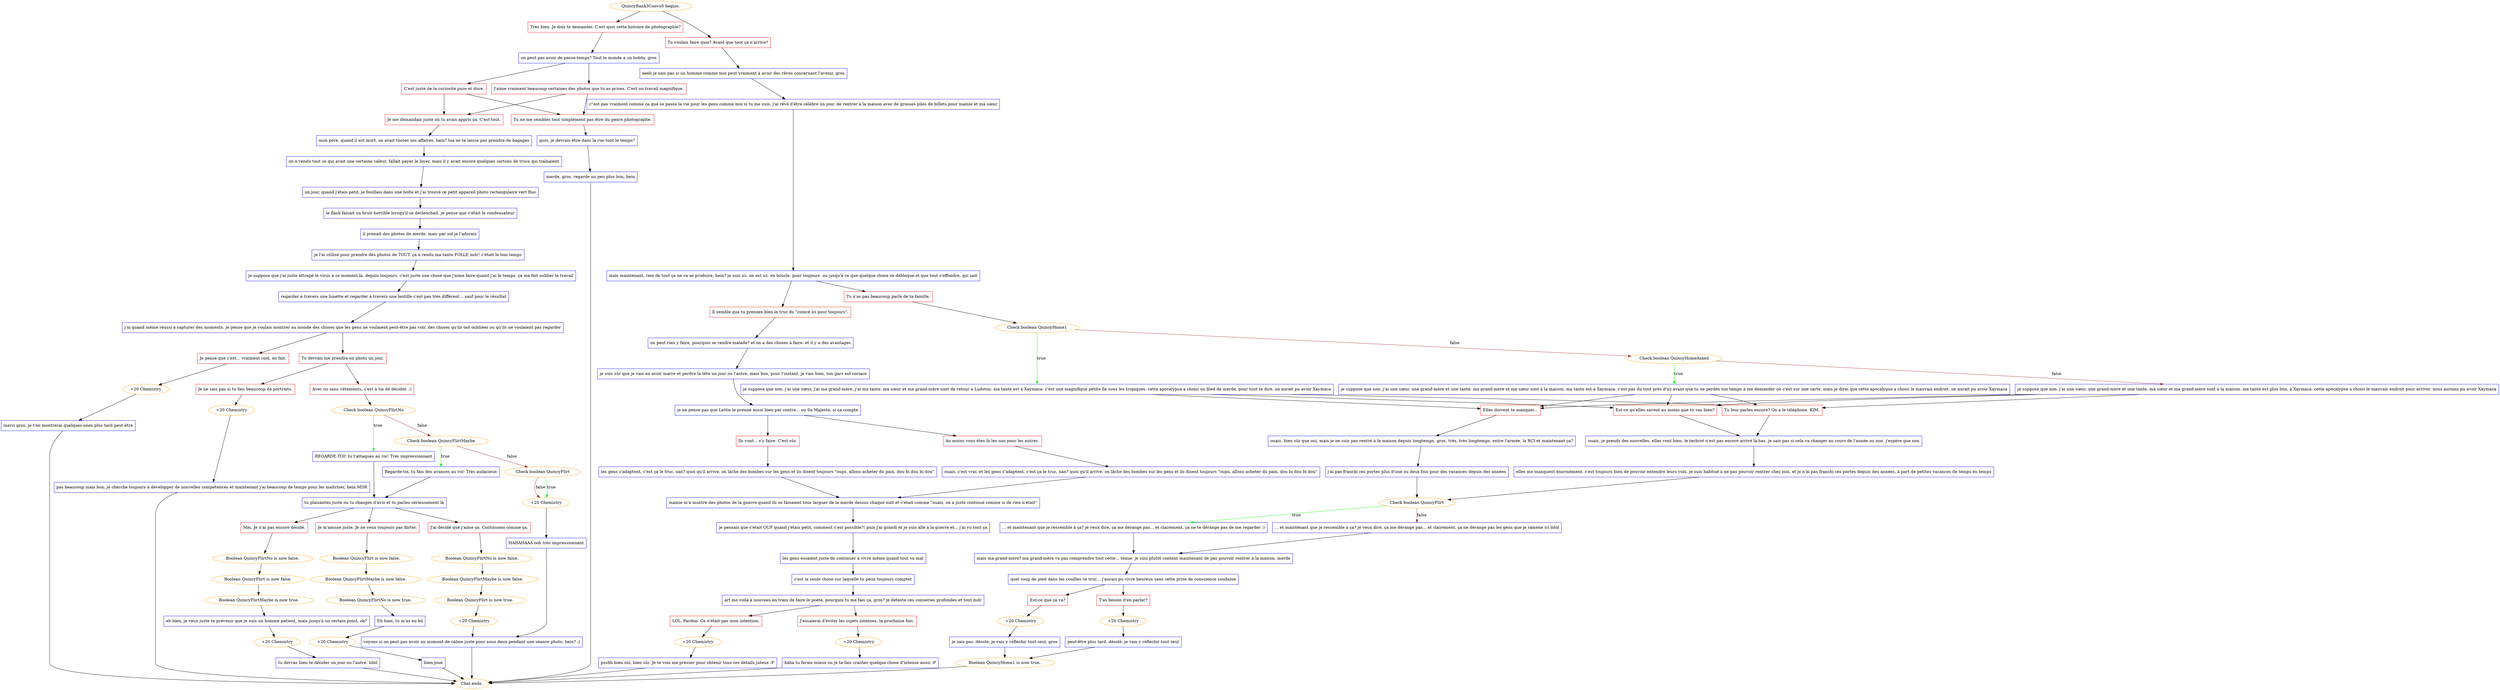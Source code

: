 digraph {
	"QuincyRank3Convo5 begins." [color=orange];
		"QuincyRank3Convo5 begins." -> j2280362561;
		"QuincyRank3Convo5 begins." -> j1264827398;
	j2280362561 [label="Très bien. Je dois te demander. C'est quoi cette histoire de photographie?",shape=box,color=red];
		j2280362561 -> j1352500231;
	j1264827398 [label="Tu voulais faire quoi? Avant que tout ça n'arrive?",shape=box,color=red];
		j1264827398 -> j1037259493;
	j1352500231 [label="on peut pas avoir de passe-temps? Tout le monde a un hobby, gros",shape=box,color=blue];
		j1352500231 -> j730249585;
		j1352500231 -> j186685004;
	j1037259493 [label="eeeh je sais pas si un homme comme moi peut vraiment à avoir des rêves concernant l'avenir, gros",shape=box,color=blue];
		j1037259493 -> j2881664463;
	j730249585 [label="J'aime vraiment beaucoup certaines des photos que tu as prises. C'est un travail magnifique.",shape=box,color=red];
		j730249585 -> j1171282354;
		j730249585 -> j2934406305;
	j186685004 [label="C'est juste de la curiosité pure et dure.",shape=box,color=red];
		j186685004 -> j1171282354;
		j186685004 -> j2934406305;
	j2881664463 [label="c''est pas vraiment comme ça que se passe la vie pour les gens comme moi si tu me suis. j'ai rêvé d'être célèbre un jour. de rentrer à la maison avec de grosses piles de billets pour mamie et ma sœur",shape=box,color=blue];
		j2881664463 -> j2780045382;
	j1171282354 [label="Je me demandais juste où tu avais appris ça. C'est tout.",shape=box,color=red];
		j1171282354 -> j3494094105;
	j2934406305 [label="Tu ne me sembles tout simplement pas être du genre photographe.",shape=box,color=red];
		j2934406305 -> j2481437288;
	j2780045382 [label="mais maintenant, rien de tout ça ne va se produire, hein? je suis ici. on est ici. en boucle. pour toujours. ou jusqu'à ce que quelque chose se débloque et que tout s'effondre, qui sait",shape=box,color=blue];
		j2780045382 -> j1070751511;
		j2780045382 -> j881014593;
	j3494094105 [label="mon père. quand il est mort, on avait toutes ses affaires, hein? lua ne te laisse pas prendre de bagages",shape=box,color=blue];
		j3494094105 -> j265128598;
	j2481437288 [label="quoi, je devrais être dans la rue tout le temps?",shape=box,color=blue];
		j2481437288 -> j1708728640;
	j1070751511 [label="Il semble que tu prennes bien le truc du \"coincé ici pour toujours\".",shape=box,color=red];
		j1070751511 -> j3496241772;
	j881014593 [label="Tu n'as pas beaucoup parlé de ta famille.",shape=box,color=red];
		j881014593 -> j1107054542;
	j265128598 [label="on a vendu tout ce qui avait une certaine valeur, fallait payer le loyer, mais il y avait encore quelques cartons de trucs qui traînaient",shape=box,color=blue];
		j265128598 -> j3549266160;
	j1708728640 [label="merde, gros. regarde un peu plus loin, hein",shape=box,color=blue];
		j1708728640 -> "Chat ends.";
	j3496241772 [label="on peut rien y faire, pourquoi se rendre malade? et on a des choses à faire. et il y a des avantages",shape=box,color=blue];
		j3496241772 -> j2455390150;
	j1107054542 [label="Check boolean QuincyHome1",color=orange];
		j1107054542 -> j2475424439 [label=true,color=green];
		j1107054542 -> j3454029324 [label=false,color=brown];
	j3549266160 [label="un jour, quand j'étais petit, je fouillais dans une boîte et j'ai trouvé ce petit appareil photo rectangulaire vert fluo",shape=box,color=blue];
		j3549266160 -> j3372528358;
	"Chat ends." [color=orange];
	j2455390150 [label="je suis sûr que je vais en avoir marre et perdre la tête un jour ou l'autre, mais bon, pour l'instant, je vais bien. ton gars est coriace",shape=box,color=blue];
		j2455390150 -> j1998623337;
	j2475424439 [label="je suppose que non. j'ai une sœur, j'ai ma grand-mère. j'ai ma tante. ma sœur et ma grand-mère sont de retour à Ludston. ma tante est à Xaymaca. c'est une magnifique petite île sous les tropiques. cette apocalypse a choisi un bled de merde, pour tout te dire. on aurait pu avoir Xaymaca",shape=box,color=blue];
		j2475424439 -> j2486523774;
		j2475424439 -> j2486997320;
		j2475424439 -> j1101979606;
	j3454029324 [label="Check boolean QuincyHomeAsked",color=orange];
		j3454029324 -> j2892902766 [label=true,color=green];
		j3454029324 -> j3909352543 [label=false,color=brown];
	j3372528358 [label="le flash faisait un bruit horrible lorsqu'il se déclenchait. je pense que c'était le condensateur",shape=box,color=blue];
		j3372528358 -> j1029499388;
	j1998623337 [label="je ne pense pas que Lettie le prenne aussi bien par contre... ou Sa Majesté, si ça compte",shape=box,color=blue];
		j1998623337 -> j1962998880;
		j1998623337 -> j3379837944;
	j2486523774 [label="Tu leur parles encore? On a le téléphone. KIM.",shape=box,color=red];
		j2486523774 -> j4062219884;
	j2486997320 [label="Est-ce qu'elles savent au moins que tu vas bien?",shape=box,color=red];
		j2486997320 -> j4062219884;
	j1101979606 [label="Elles doivent te manquer...",shape=box,color=red];
		j1101979606 -> j1973710172;
	j2892902766 [label="je suppose que non. j'ai une sœur, une grand-mère et une tante. ma grand-mère et ma sœur sont à la maison. ma tante est à Xaymaca. c'est pas du tout près d'ici avant que tu ne perdes ton temps à me demander où c'est sur une carte, mais je dirai que cette apocalypse a choisi le mauvais endroit. on aurait pu avoir Xaymaca",shape=box,color=blue];
		j2892902766 -> j2486523774;
		j2892902766 -> j2486997320;
		j2892902766 -> j1101979606;
	j3909352543 [label="je suppose que non. j'ai une sœur, une grand-mère et une tante. ma sœur et ma grand-mère sont à la maison. ma tante est plus loin, à Xaymaca. cette apocalypse a choisi le mauvais endroit pour arriver. nous aurions pu avoir Xaymaca",shape=box,color=blue];
		j3909352543 -> j2486523774;
		j3909352543 -> j2486997320;
		j3909352543 -> j1101979606;
	j1029499388 [label="il prenait des photos de merde. mais par sol je l'adorais",shape=box,color=blue];
		j1029499388 -> j2249892241;
	j1962998880 [label="Au moins vous êtes là les uns pour les autres.",shape=box,color=red];
		j1962998880 -> j3365606071;
	j3379837944 [label="Ils vont... s'y faire. C'est sûr.",shape=box,color=red];
		j3379837944 -> j696973574;
	j4062219884 [label="ouais, je prends des nouvelles. elles vont bien. le techrot n'est pas encore arrivé là-bas. je sais pas si cela va changer au cours de l'année ou non. j'espère que non",shape=box,color=blue];
		j4062219884 -> j2253884801;
	j1973710172 [label="ouais, bien sûr que oui, mais je ne suis pas rentré à la maison depuis longtemps, gros, très, très longtemps. entre l'armée, la RCI et maintenant ça?",shape=box,color=blue];
		j1973710172 -> j3389537233;
	j2249892241 [label="je l'ai utilisé pour prendre des photos de TOUT. ça a rendu ma tante FOLLE mdr! c'était le bon temps",shape=box,color=blue];
		j2249892241 -> j2236193566;
	j3365606071 [label="ouais. c'est vrai. et les gens s'adaptent, c'est ça le truc, nan? quoi qu'il arrive. on lâche des bombes sur les gens et ils disent toujours \"oups, allons acheter du pain, dou bi dou bi dou\"",shape=box,color=blue];
		j3365606071 -> j2737289509;
	j696973574 [label="les gens s'adaptent, c'est ça le truc, nan? quoi qu'il arrive. on lâche des bombes sur les gens et ils disent toujours \"oups, allons acheter du pain, dou bi dou bi dou\"",shape=box,color=blue];
		j696973574 -> j2737289509;
	j2253884801 [label="elles me manquent énormément. c'est toujours bien de pouvoir entendre leurs voix. je suis habitué à ne pas pouvoir rentrer chez moi, et je n'ai pas franchi ces portes depuis des années, à part de petites vacances de temps en temps",shape=box,color=blue];
		j2253884801 -> j1312645796;
	j3389537233 [label="j'ai pas franchi ces portes plus d'une ou deux fois pour des vacances depuis des années",shape=box,color=blue];
		j3389537233 -> j1312645796;
	j2236193566 [label="je suppose que j'ai juste attrapé le virus à ce moment-là. depuis toujours, c'est juste une chose que j'aime faire quand j'ai le temps. ça me fait oublier le travail",shape=box,color=blue];
		j2236193566 -> j910429266;
	j2737289509 [label="mamie m'a montré des photos de la guerre quand ils se faisaient tous larguer de la merde dessus chaque nuit et c'était comme \"ouais, on a juste continué comme si de rien n'était\"",shape=box,color=blue];
		j2737289509 -> j842981060;
	j1312645796 [label="Check boolean QuincyFlirt",color=orange];
		j1312645796 -> j3785605599 [label=true,color=green];
		j1312645796 -> j505923791 [label=false,color=brown];
	j910429266 [label="regarder à travers une lunette et regarder à travers une lentille c'est pas très différent... sauf pour le résultat",shape=box,color=blue];
		j910429266 -> j3727757638;
	j842981060 [label="je pensais que c'était OUF quand j'étais petit, comment c'est possible?! puis j'ai grandi et je suis allé à la guerre et... j'ai vu tout ça",shape=box,color=blue];
		j842981060 -> j448909316;
	j3785605599 [label="... et maintenant que je ressemble à ça? je veux dire, ça me dérange pas... et clairement, ça ne te dérange pas de me regarder ;)",shape=box,color=blue];
		j3785605599 -> j3120011459;
	j505923791 [label="... et maintenant que je ressemble à ça? je veux dire, ça me dérange pas... et clairement, ça ne dérange pas les gens que je ramène ici lolol",shape=box,color=blue];
		j505923791 -> j3120011459;
	j3727757638 [label="j'ai quand même réussi à capturer des moments. je pense que je voulais montrer au monde des choses que les gens ne voulaient peut-être pas voir. des choses qu'ils ont oubliées ou qu'ils ne voulaient pas regarder",shape=box,color=blue];
		j3727757638 -> j2083319140;
		j3727757638 -> j1333807135;
	j448909316 [label="les gens essaient juste de continuer à vivre même quand tout va mal",shape=box,color=blue];
		j448909316 -> j4193441210;
	j3120011459 [label="mais ma grand-mère? ma grand-mère va pas comprendre tout cette... tenue. je suis plutôt content maintenant de pas pouvoir rentrer à la maison. merde",shape=box,color=blue];
		j3120011459 -> j3253817740;
	j2083319140 [label="Tu devrais me prendre en photo un jour.",shape=box,color=red];
		j2083319140 -> j1949694592;
		j2083319140 -> j999503489;
	j1333807135 [label="Je pense que c'est... vraiment cool, en fait.",shape=box,color=red];
		j1333807135 -> j1455474708;
	j4193441210 [label="c'est la seule chose sur laquelle tu peux toujours compter",shape=box,color=blue];
		j4193441210 -> j785153996;
	j3253817740 [label="quel coup de pied dans les couilles ce truc... j'aurais pu vivre heureux sans cette prise de conscience soudaine",shape=box,color=blue];
		j3253817740 -> j2350484682;
		j3253817740 -> j1460790480;
	j1949694592 [label="Avec ou sans vêtements, c'est à toi de décider. ;)",shape=box,color=red];
		j1949694592 -> j3041405402;
	j999503489 [label="Je ne sais pas si tu fais beaucoup de portraits.",shape=box,color=red];
		j999503489 -> j2160071722;
	j1455474708 [label="+20 Chemistry",color=orange];
		j1455474708 -> j863904848;
	j785153996 [label="arf me voilà à nouveau en train de faire le poète, pourquoi tu me fais ça, gros? je déteste ces conneries profondes et tout mdr",shape=box,color=blue];
		j785153996 -> j2311233690;
		j785153996 -> j2942423960;
	j2350484682 [label="Est-ce que ça va?",shape=box,color=red];
		j2350484682 -> j2459897193;
	j1460790480 [label="T'as besoin d'en parler?",shape=box,color=red];
		j1460790480 -> j262421856;
	j3041405402 [label="Check boolean QuincyFlirtNo",color=orange];
		j3041405402 -> j1618115002 [label=true,color=green];
		j3041405402 -> j1771625091 [label=false,color=brown];
	j2160071722 [label="+20 Chemistry",color=orange];
		j2160071722 -> j801391955;
	j863904848 [label="merci gros. je t'en montrerai quelques-unes plus tard peut-être",shape=box,color=blue];
		j863904848 -> "Chat ends.";
	j2311233690 [label="LOL. Pardon. Ce n'était pas mon intention.",shape=box,color=red];
		j2311233690 -> j2267380893;
	j2942423960 [label="J'essaierai d'éviter les sujets intenses, la prochaine fois.",shape=box,color=red];
		j2942423960 -> j1466521452;
	j2459897193 [label="+20 Chemistry",color=orange];
		j2459897193 -> j3278456258;
	j262421856 [label="+20 Chemistry",color=orange];
		j262421856 -> j2997550623;
	j1618115002 [label="REGARDE-TOI! tu t'attaques au roi! Très impressionnant",shape=box,color=blue];
		j1618115002 -> j594964303;
	j1771625091 [label="Check boolean QuincyFlirtMaybe",color=orange];
		j1771625091 -> j2293229452 [label=true,color=green];
		j1771625091 -> j264878120 [label=false,color=brown];
	j801391955 [label="pas beaucoup mais bon, je cherche toujours à développer de nouvelles compétences et maintenant j'ai beaucoup de temps pour les maîtriser, hein MDR",shape=box,color=blue];
		j801391955 -> "Chat ends.";
	j2267380893 [label="+20 Chemistry",color=orange];
		j2267380893 -> j4250729473;
	j1466521452 [label="+20 Chemistry",color=orange];
		j1466521452 -> j3460236296;
	j3278456258 [label="je sais pas. désolé. je vais y réfléchir tout seul, gros",shape=box,color=blue];
		j3278456258 -> j2139500098;
	j2997550623 [label="peut-être plus tard. désolé. je vais y réfléchir tout seul",shape=box,color=blue];
		j2997550623 -> j2139500098;
	j594964303 [label="tu plaisantes juste ou tu changes d'avis et tu parles sérieusement là",shape=box,color=blue];
		j594964303 -> j4115492010;
		j594964303 -> j1292096369;
		j594964303 -> j293056005;
	j2293229452 [label="Regarde-toi, tu fais des avances au roi! Très audacieux",shape=box,color=blue];
		j2293229452 -> j594964303;
	j264878120 [label="Check boolean QuincyFlirt",color=orange];
		j264878120 -> j1991817853 [label=true,color=green];
		j264878120 -> j1991817853 [label=false,color=brown];
	j4250729473 [label="psshh bien sûr, bien sûr. Je te vois me presser pour obtenir tous ces détails juteux :P",shape=box,color=blue];
		j4250729473 -> "Chat ends.";
	j3460236296 [label="haha tu ferais mieux ou je te fais cracher quelque chose d'intense aussi :P",shape=box,color=blue];
		j3460236296 -> "Chat ends.";
	j2139500098 [label="Boolean QuincyHome1 is now true.",color=orange];
		j2139500098 -> "Chat ends.";
	j4115492010 [label="J'ai décidé que j'aime ça. Continuons comme ça.",shape=box,color=red];
		j4115492010 -> j1284247038;
	j1292096369 [label="Mm. Je n'ai pas encore décidé.",shape=box,color=red];
		j1292096369 -> j1093106633;
	j293056005 [label="Je m'amuse juste. Je ne veux toujours pas flirter.",shape=box,color=red];
		j293056005 -> j2664265852;
	j1991817853 [label="+20 Chemistry",color=orange];
		j1991817853 -> j1596834478;
	j1284247038 [label="Boolean QuincyFlirtNo is now false.",color=orange];
		j1284247038 -> j2884950591;
	j1093106633 [label="Boolean QuincyFlirtNo is now false.",color=orange];
		j1093106633 -> j1071106923;
	j2664265852 [label="Boolean QuincyFlirt is now false.",color=orange];
		j2664265852 -> j2082820969;
	j1596834478 [label="HAHAHAAA ooh très impressionnant",shape=box,color=blue];
		j1596834478 -> j202015033;
	j2884950591 [label="Boolean QuincyFlirtMaybe is now false.",color=orange];
		j2884950591 -> j2507537835;
	j1071106923 [label="Boolean QuincyFlirt is now false.",color=orange];
		j1071106923 -> j3645981381;
	j2082820969 [label="Boolean QuincyFlirtMaybe is now false.",color=orange];
		j2082820969 -> j835542924;
	j202015033 [label="voyons si on peut pas avoir un moment de calme juste pour nous deux pendant une séance photo, hein? ;)",shape=box,color=blue];
		j202015033 -> "Chat ends.";
	j2507537835 [label="Boolean QuincyFlirt is now true.",color=orange];
		j2507537835 -> j285072252;
	j3645981381 [label="Boolean QuincyFlirtMaybe is now true.",color=orange];
		j3645981381 -> j759886262;
	j835542924 [label="Boolean QuincyFlirtNo is now true.",color=orange];
		j835542924 -> j1963006363;
	j285072252 [label="+20 Chemistry",color=orange];
		j285072252 -> j202015033;
	j759886262 [label="eh bien, je veux juste te prévenir que je suis un homme patient, mais jusqu'à un certain point, ok?",shape=box,color=blue];
		j759886262 -> j2620570590;
	j1963006363 [label="Eh bien, tu m'as eu lol",shape=box,color=blue];
		j1963006363 -> j3424864205;
	j2620570590 [label="+20 Chemistry",color=orange];
		j2620570590 -> j775768910;
	j3424864205 [label="+20 Chemistry",color=orange];
		j3424864205 -> j3218640154;
	j775768910 [label="tu devras bien te décider un jour ou l'autre. lolol",shape=box,color=blue];
		j775768910 -> "Chat ends.";
	j3218640154 [label="bien joué",shape=box,color=blue];
		j3218640154 -> "Chat ends.";
}